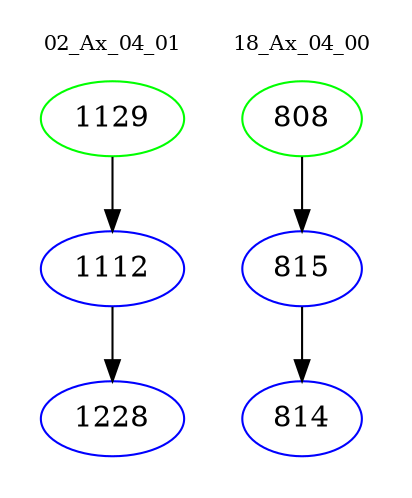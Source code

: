 digraph{
subgraph cluster_0 {
color = white
label = "02_Ax_04_01";
fontsize=10;
T0_1129 [label="1129", color="green"]
T0_1129 -> T0_1112 [color="black"]
T0_1112 [label="1112", color="blue"]
T0_1112 -> T0_1228 [color="black"]
T0_1228 [label="1228", color="blue"]
}
subgraph cluster_1 {
color = white
label = "18_Ax_04_00";
fontsize=10;
T1_808 [label="808", color="green"]
T1_808 -> T1_815 [color="black"]
T1_815 [label="815", color="blue"]
T1_815 -> T1_814 [color="black"]
T1_814 [label="814", color="blue"]
}
}
